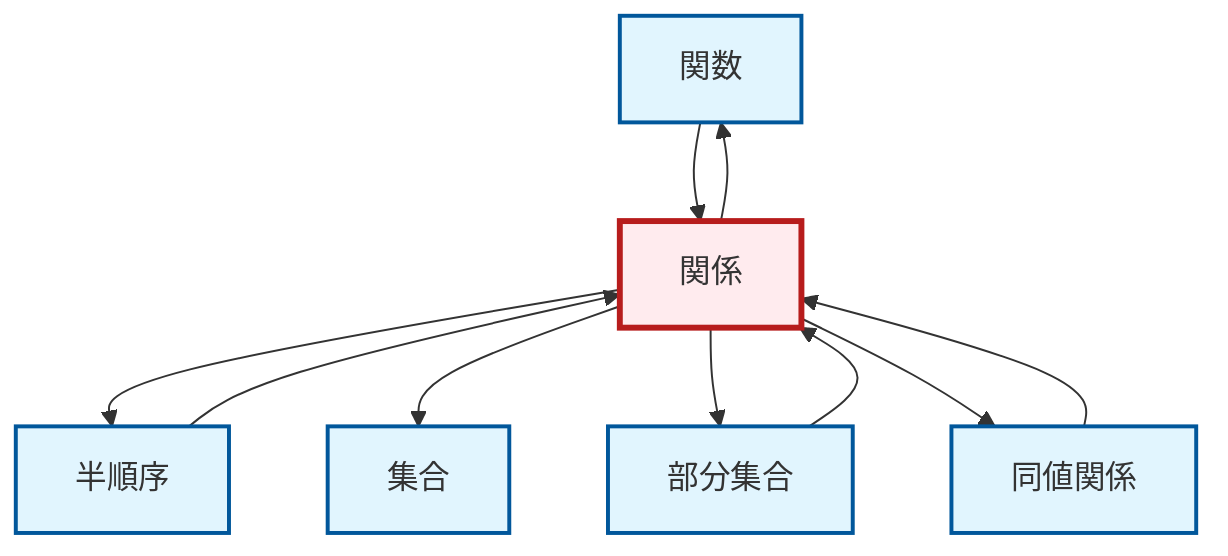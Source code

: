 graph TD
    classDef definition fill:#e1f5fe,stroke:#01579b,stroke-width:2px
    classDef theorem fill:#f3e5f5,stroke:#4a148c,stroke-width:2px
    classDef axiom fill:#fff3e0,stroke:#e65100,stroke-width:2px
    classDef example fill:#e8f5e9,stroke:#1b5e20,stroke-width:2px
    classDef current fill:#ffebee,stroke:#b71c1c,stroke-width:3px
    def-function["関数"]:::definition
    def-relation["関係"]:::definition
    def-equivalence-relation["同値関係"]:::definition
    def-set["集合"]:::definition
    def-subset["部分集合"]:::definition
    def-partial-order["半順序"]:::definition
    def-relation --> def-function
    def-partial-order --> def-relation
    def-subset --> def-relation
    def-relation --> def-partial-order
    def-relation --> def-set
    def-equivalence-relation --> def-relation
    def-relation --> def-subset
    def-function --> def-relation
    def-relation --> def-equivalence-relation
    class def-relation current